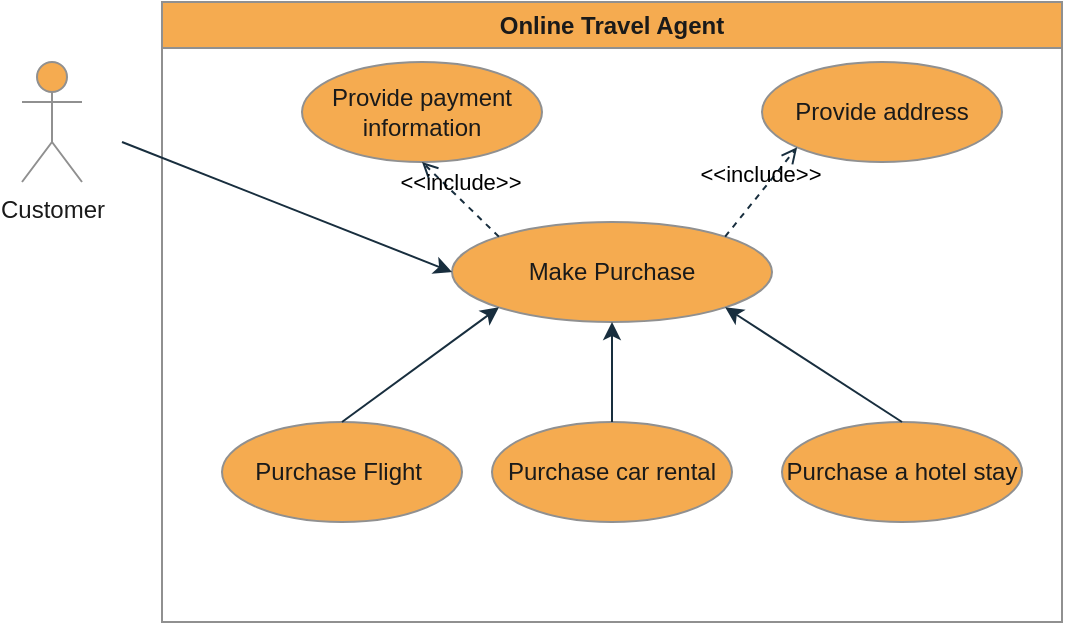 <mxfile version="23.1.5" type="device">
  <diagram name="Page-1" id="GwAmc33Isz2gttrRQmyj">
    <mxGraphModel dx="863" dy="505" grid="1" gridSize="10" guides="1" tooltips="1" connect="1" arrows="1" fold="1" page="1" pageScale="1" pageWidth="850" pageHeight="1100" math="0" shadow="0">
      <root>
        <mxCell id="0" />
        <mxCell id="1" parent="0" />
        <mxCell id="xm4NSXcoNS3rSx-7JAe6-1" value="Online Travel Agent" style="swimlane;whiteSpace=wrap;html=1;labelBackgroundColor=none;fillColor=#F5AB50;strokeColor=#909090;fontColor=#1A1A1A;" vertex="1" parent="1">
          <mxGeometry x="260" y="260" width="450" height="310" as="geometry" />
        </mxCell>
        <mxCell id="xm4NSXcoNS3rSx-7JAe6-3" value="Make Purchase" style="ellipse;whiteSpace=wrap;html=1;labelBackgroundColor=none;fillColor=#F5AB50;strokeColor=#909090;fontColor=#1A1A1A;" vertex="1" parent="xm4NSXcoNS3rSx-7JAe6-1">
          <mxGeometry x="145" y="110" width="160" height="50" as="geometry" />
        </mxCell>
        <mxCell id="xm4NSXcoNS3rSx-7JAe6-4" value="Purchase Flight&amp;nbsp;" style="ellipse;whiteSpace=wrap;html=1;labelBackgroundColor=none;fillColor=#F5AB50;strokeColor=#909090;fontColor=#1A1A1A;" vertex="1" parent="xm4NSXcoNS3rSx-7JAe6-1">
          <mxGeometry x="30" y="210" width="120" height="50" as="geometry" />
        </mxCell>
        <mxCell id="xm4NSXcoNS3rSx-7JAe6-5" value="Purchase car rental" style="ellipse;whiteSpace=wrap;html=1;labelBackgroundColor=none;fillColor=#F5AB50;strokeColor=#909090;fontColor=#1A1A1A;" vertex="1" parent="xm4NSXcoNS3rSx-7JAe6-1">
          <mxGeometry x="165" y="210" width="120" height="50" as="geometry" />
        </mxCell>
        <mxCell id="xm4NSXcoNS3rSx-7JAe6-6" value="Purchase a hotel stay" style="ellipse;whiteSpace=wrap;html=1;labelBackgroundColor=none;fillColor=#F5AB50;strokeColor=#909090;fontColor=#1A1A1A;" vertex="1" parent="xm4NSXcoNS3rSx-7JAe6-1">
          <mxGeometry x="310" y="210" width="120" height="50" as="geometry" />
        </mxCell>
        <mxCell id="xm4NSXcoNS3rSx-7JAe6-8" value="Provide payment information" style="ellipse;whiteSpace=wrap;html=1;labelBackgroundColor=none;fillColor=#F5AB50;strokeColor=#909090;fontColor=#1A1A1A;" vertex="1" parent="xm4NSXcoNS3rSx-7JAe6-1">
          <mxGeometry x="70" y="30" width="120" height="50" as="geometry" />
        </mxCell>
        <mxCell id="xm4NSXcoNS3rSx-7JAe6-9" value="Provide address" style="ellipse;whiteSpace=wrap;html=1;labelBackgroundColor=none;fillColor=#F5AB50;strokeColor=#909090;fontColor=#1A1A1A;" vertex="1" parent="xm4NSXcoNS3rSx-7JAe6-1">
          <mxGeometry x="300" y="30" width="120" height="50" as="geometry" />
        </mxCell>
        <mxCell id="xm4NSXcoNS3rSx-7JAe6-10" value="&amp;lt;&amp;lt;include&amp;gt;&amp;gt;" style="html=1;verticalAlign=bottom;labelBackgroundColor=none;endArrow=open;endFill=0;dashed=1;rounded=0;exitX=0;exitY=0;exitDx=0;exitDy=0;entryX=0.5;entryY=1;entryDx=0;entryDy=0;strokeColor=#182E3E;fontColor=default;" edge="1" parent="xm4NSXcoNS3rSx-7JAe6-1" source="xm4NSXcoNS3rSx-7JAe6-3" target="xm4NSXcoNS3rSx-7JAe6-8">
          <mxGeometry width="160" relative="1" as="geometry">
            <mxPoint x="90" y="230" as="sourcePoint" />
            <mxPoint x="250" y="230" as="targetPoint" />
          </mxGeometry>
        </mxCell>
        <mxCell id="xm4NSXcoNS3rSx-7JAe6-11" value="&amp;lt;&amp;lt;include&amp;gt;&amp;gt;" style="html=1;verticalAlign=bottom;labelBackgroundColor=none;endArrow=open;endFill=0;dashed=1;rounded=0;entryX=0;entryY=1;entryDx=0;entryDy=0;exitX=1;exitY=0;exitDx=0;exitDy=0;strokeColor=#182E3E;fontColor=default;" edge="1" parent="xm4NSXcoNS3rSx-7JAe6-1" source="xm4NSXcoNS3rSx-7JAe6-3" target="xm4NSXcoNS3rSx-7JAe6-9">
          <mxGeometry width="160" relative="1" as="geometry">
            <mxPoint x="90" y="230" as="sourcePoint" />
            <mxPoint x="250" y="230" as="targetPoint" />
          </mxGeometry>
        </mxCell>
        <mxCell id="xm4NSXcoNS3rSx-7JAe6-12" value="" style="endArrow=classic;html=1;rounded=0;entryX=0;entryY=1;entryDx=0;entryDy=0;exitX=0.5;exitY=0;exitDx=0;exitDy=0;labelBackgroundColor=none;strokeColor=#182E3E;fontColor=default;" edge="1" parent="xm4NSXcoNS3rSx-7JAe6-1" source="xm4NSXcoNS3rSx-7JAe6-4" target="xm4NSXcoNS3rSx-7JAe6-3">
          <mxGeometry width="50" height="50" relative="1" as="geometry">
            <mxPoint x="150" y="250" as="sourcePoint" />
            <mxPoint x="200" y="200" as="targetPoint" />
          </mxGeometry>
        </mxCell>
        <mxCell id="xm4NSXcoNS3rSx-7JAe6-13" value="" style="endArrow=classic;html=1;rounded=0;entryX=0.5;entryY=1;entryDx=0;entryDy=0;exitX=0.5;exitY=0;exitDx=0;exitDy=0;labelBackgroundColor=none;strokeColor=#182E3E;fontColor=default;" edge="1" parent="xm4NSXcoNS3rSx-7JAe6-1" source="xm4NSXcoNS3rSx-7JAe6-5" target="xm4NSXcoNS3rSx-7JAe6-3">
          <mxGeometry width="50" height="50" relative="1" as="geometry">
            <mxPoint x="150" y="250" as="sourcePoint" />
            <mxPoint x="200" y="200" as="targetPoint" />
          </mxGeometry>
        </mxCell>
        <mxCell id="xm4NSXcoNS3rSx-7JAe6-14" value="" style="endArrow=classic;html=1;rounded=0;entryX=1;entryY=1;entryDx=0;entryDy=0;exitX=0.5;exitY=0;exitDx=0;exitDy=0;labelBackgroundColor=none;strokeColor=#182E3E;fontColor=default;" edge="1" parent="xm4NSXcoNS3rSx-7JAe6-1" source="xm4NSXcoNS3rSx-7JAe6-6" target="xm4NSXcoNS3rSx-7JAe6-3">
          <mxGeometry width="50" height="50" relative="1" as="geometry">
            <mxPoint x="150" y="250" as="sourcePoint" />
            <mxPoint x="200" y="200" as="targetPoint" />
          </mxGeometry>
        </mxCell>
        <mxCell id="xm4NSXcoNS3rSx-7JAe6-2" value="Customer" style="shape=umlActor;verticalLabelPosition=bottom;verticalAlign=top;html=1;outlineConnect=0;labelBackgroundColor=none;fillColor=#F5AB50;strokeColor=#909090;fontColor=#1A1A1A;" vertex="1" parent="1">
          <mxGeometry x="190" y="290" width="30" height="60" as="geometry" />
        </mxCell>
        <mxCell id="xm4NSXcoNS3rSx-7JAe6-15" value="" style="endArrow=classic;html=1;rounded=0;entryX=0;entryY=0.5;entryDx=0;entryDy=0;labelBackgroundColor=none;strokeColor=#182E3E;fontColor=default;" edge="1" parent="1" target="xm4NSXcoNS3rSx-7JAe6-3">
          <mxGeometry width="50" height="50" relative="1" as="geometry">
            <mxPoint x="240" y="330" as="sourcePoint" />
            <mxPoint x="460" y="460" as="targetPoint" />
          </mxGeometry>
        </mxCell>
      </root>
    </mxGraphModel>
  </diagram>
</mxfile>
